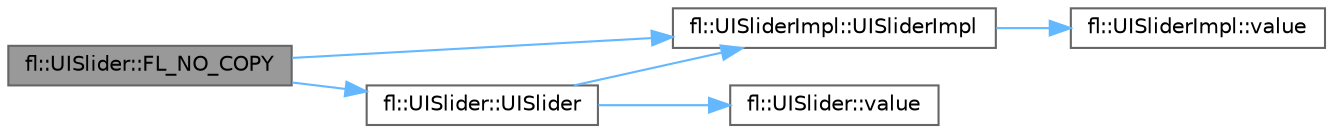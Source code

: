 digraph "fl::UISlider::FL_NO_COPY"
{
 // INTERACTIVE_SVG=YES
 // LATEX_PDF_SIZE
  bgcolor="transparent";
  edge [fontname=Helvetica,fontsize=10,labelfontname=Helvetica,labelfontsize=10];
  node [fontname=Helvetica,fontsize=10,shape=box,height=0.2,width=0.4];
  rankdir="LR";
  Node1 [id="Node000001",label="fl::UISlider::FL_NO_COPY",height=0.2,width=0.4,color="gray40", fillcolor="grey60", style="filled", fontcolor="black",tooltip=" "];
  Node1 -> Node2 [id="edge1_Node000001_Node000002",color="steelblue1",style="solid",tooltip=" "];
  Node2 [id="Node000002",label="fl::UISlider::UISlider",height=0.2,width=0.4,color="grey40", fillcolor="white", style="filled",URL="$dd/d47/classfl_1_1_u_i_slider_a3fa7147a83e2c1afeeb3f3adde98030b.html#a3fa7147a83e2c1afeeb3f3adde98030b",tooltip=" "];
  Node2 -> Node3 [id="edge2_Node000002_Node000003",color="steelblue1",style="solid",tooltip=" "];
  Node3 [id="Node000003",label="fl::UISliderImpl::UISliderImpl",height=0.2,width=0.4,color="grey40", fillcolor="white", style="filled",URL="$df/d67/classfl_1_1_u_i_slider_impl_ad62fa294f715079405950755715a4b74.html#ad62fa294f715079405950755715a4b74",tooltip=" "];
  Node3 -> Node4 [id="edge3_Node000003_Node000004",color="steelblue1",style="solid",tooltip=" "];
  Node4 [id="Node000004",label="fl::UISliderImpl::value",height=0.2,width=0.4,color="grey40", fillcolor="white", style="filled",URL="$df/d67/classfl_1_1_u_i_slider_impl_a80bf3077ec7658ff9ef28ca9830f3043.html#a80bf3077ec7658ff9ef28ca9830f3043",tooltip=" "];
  Node2 -> Node5 [id="edge4_Node000002_Node000005",color="steelblue1",style="solid",tooltip=" "];
  Node5 [id="Node000005",label="fl::UISlider::value",height=0.2,width=0.4,color="grey40", fillcolor="white", style="filled",URL="$dd/d47/classfl_1_1_u_i_slider_aff1715a175e32318236c637d2b607662.html#aff1715a175e32318236c637d2b607662",tooltip=" "];
  Node1 -> Node3 [id="edge5_Node000001_Node000003",color="steelblue1",style="solid",tooltip=" "];
}
